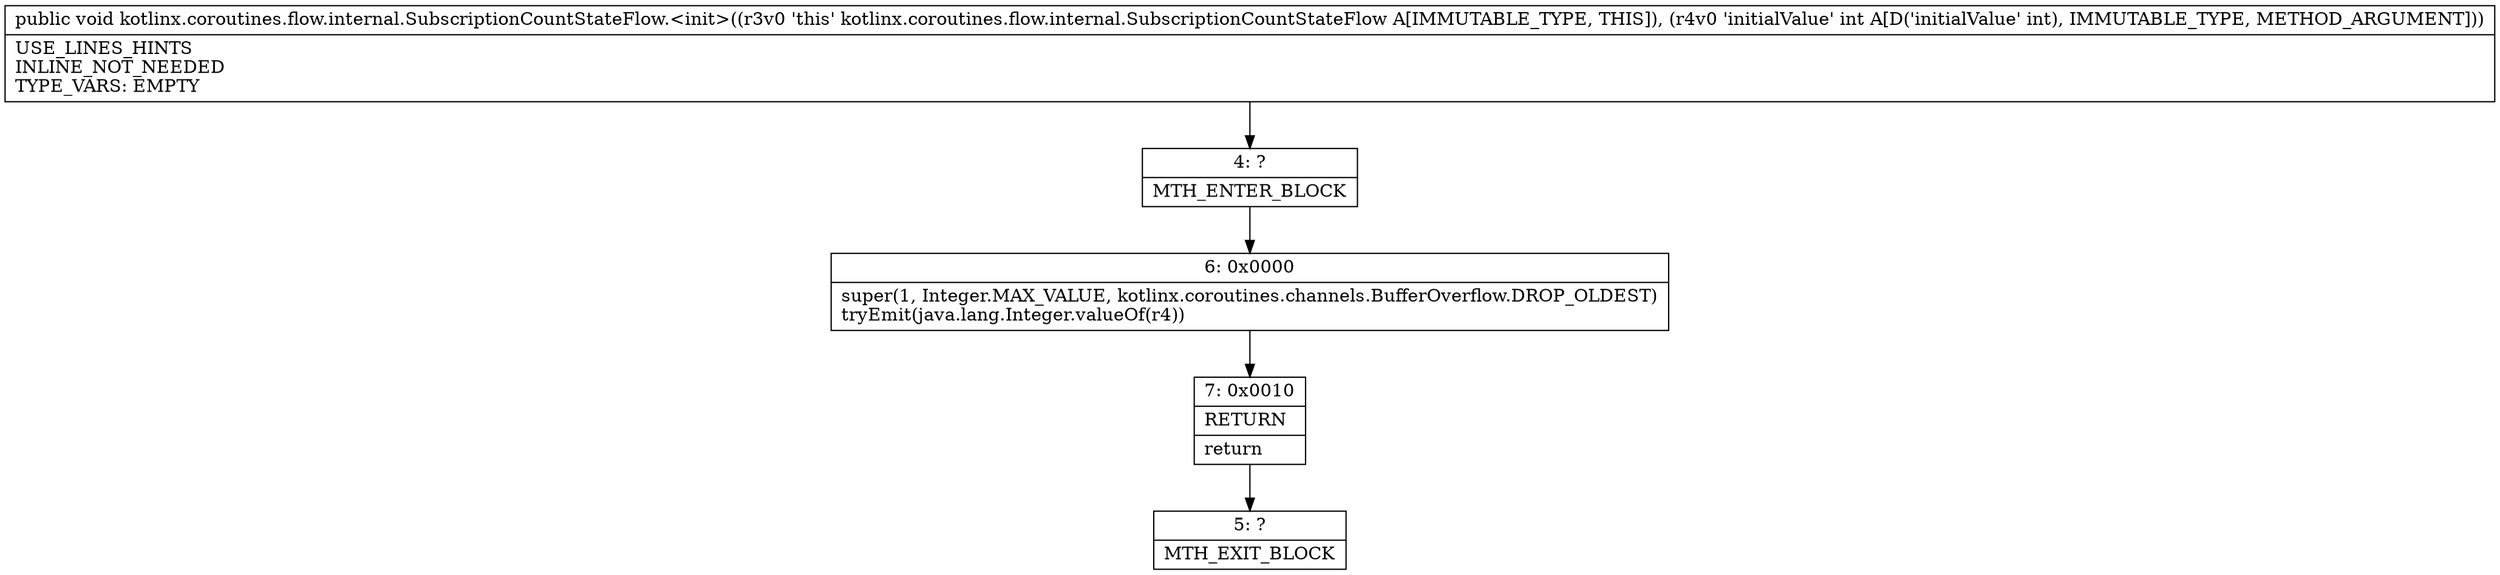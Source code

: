 digraph "CFG forkotlinx.coroutines.flow.internal.SubscriptionCountStateFlow.\<init\>(I)V" {
Node_4 [shape=record,label="{4\:\ ?|MTH_ENTER_BLOCK\l}"];
Node_6 [shape=record,label="{6\:\ 0x0000|super(1, Integer.MAX_VALUE, kotlinx.coroutines.channels.BufferOverflow.DROP_OLDEST)\ltryEmit(java.lang.Integer.valueOf(r4))\l}"];
Node_7 [shape=record,label="{7\:\ 0x0010|RETURN\l|return\l}"];
Node_5 [shape=record,label="{5\:\ ?|MTH_EXIT_BLOCK\l}"];
MethodNode[shape=record,label="{public void kotlinx.coroutines.flow.internal.SubscriptionCountStateFlow.\<init\>((r3v0 'this' kotlinx.coroutines.flow.internal.SubscriptionCountStateFlow A[IMMUTABLE_TYPE, THIS]), (r4v0 'initialValue' int A[D('initialValue' int), IMMUTABLE_TYPE, METHOD_ARGUMENT]))  | USE_LINES_HINTS\lINLINE_NOT_NEEDED\lTYPE_VARS: EMPTY\l}"];
MethodNode -> Node_4;Node_4 -> Node_6;
Node_6 -> Node_7;
Node_7 -> Node_5;
}

